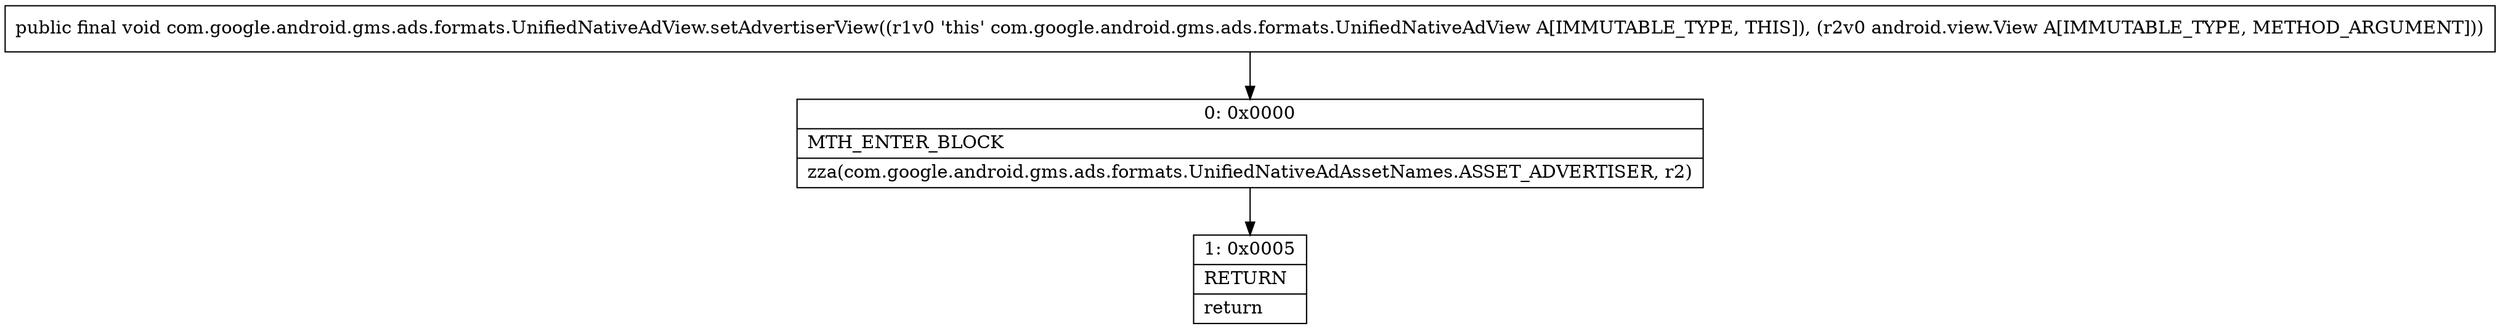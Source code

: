 digraph "CFG forcom.google.android.gms.ads.formats.UnifiedNativeAdView.setAdvertiserView(Landroid\/view\/View;)V" {
Node_0 [shape=record,label="{0\:\ 0x0000|MTH_ENTER_BLOCK\l|zza(com.google.android.gms.ads.formats.UnifiedNativeAdAssetNames.ASSET_ADVERTISER, r2)\l}"];
Node_1 [shape=record,label="{1\:\ 0x0005|RETURN\l|return\l}"];
MethodNode[shape=record,label="{public final void com.google.android.gms.ads.formats.UnifiedNativeAdView.setAdvertiserView((r1v0 'this' com.google.android.gms.ads.formats.UnifiedNativeAdView A[IMMUTABLE_TYPE, THIS]), (r2v0 android.view.View A[IMMUTABLE_TYPE, METHOD_ARGUMENT])) }"];
MethodNode -> Node_0;
Node_0 -> Node_1;
}

